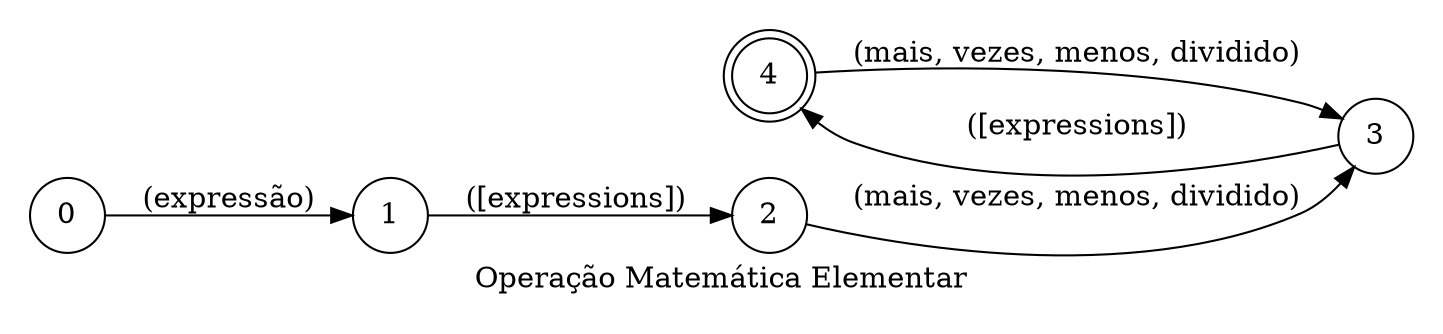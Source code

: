 digraph elementar_math_op {
    id="elementar_math_op";
    label="Operação Matemática Elementar";
    lang="pt-BR";
    langName="Português";
    pad="0.2";
    rankdir=LR;
    disableStopWords="true";
    priority="2";
    node[shape=doublecircle]; 4;
    node[shape=circle];

    0 -> 1 [label="(expressão)"];
    1 -> 2 [label="([expressions])", store=left];
    {2 4} -> 3 [label="(mais, vezes, menos, dividido)", store=operation, normalizer=elementarMathOperation];
    3 -> 4 [label="([expressions])", store=right];

    title="Escreve uma operação matemática elementar";
    desc="Escreve uma operação matemática elementar (*, -, +, /)";
}